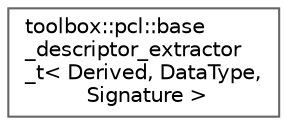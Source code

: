 digraph "Graphical Class Hierarchy"
{
 // LATEX_PDF_SIZE
  bgcolor="transparent";
  edge [fontname=Helvetica,fontsize=10,labelfontname=Helvetica,labelfontsize=10];
  node [fontname=Helvetica,fontsize=10,shape=box,height=0.2,width=0.4];
  rankdir="LR";
  Node0 [id="Node000000",label="toolbox::pcl::base\l_descriptor_extractor\l_t\< Derived, DataType,\l Signature \>",height=0.2,width=0.4,color="grey40", fillcolor="white", style="filled",URL="$classtoolbox_1_1pcl_1_1base__descriptor__extractor__t.html",tooltip=" "];
}
